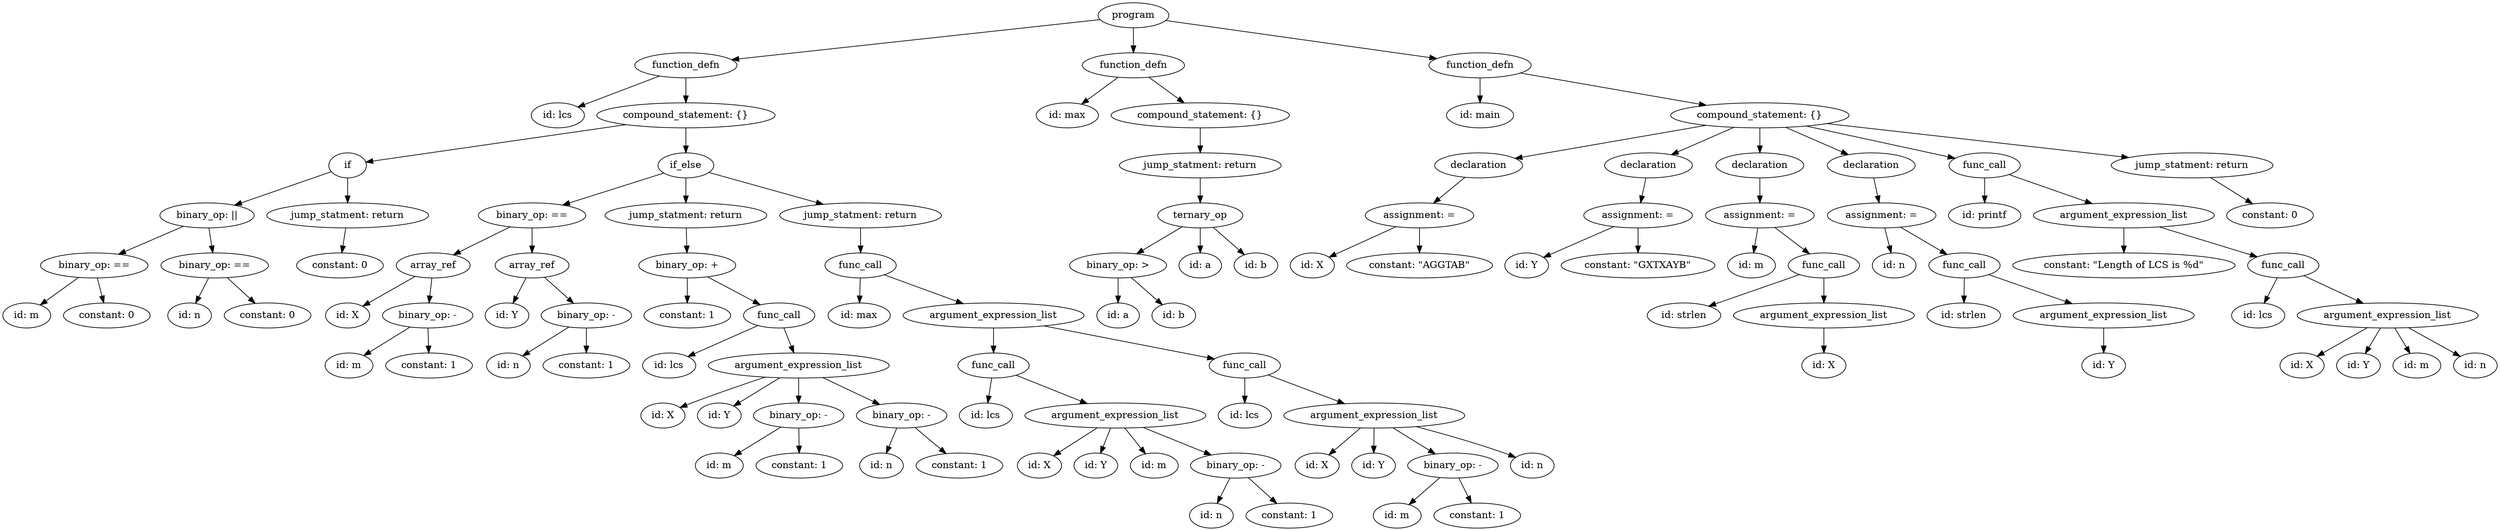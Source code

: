 strict digraph "" {
	graph [bb="0,0,3091,756"];
	node [label="\N"];
	299	[height=0.5,
		label=program,
		pos="1399,738",
		width=1.1389];
	237	[height=0.5,
		label=function_defn,
		pos="864,666",
		width=1.6667];
	299 -> 237	[pos="e,917.86,674.05 1360.1,731.91 1268.8,719.97 1040.1,690.05 928.01,675.38"];
	255	[height=0.5,
		label=function_defn,
		pos="1399,666",
		width=1.6667];
	299 -> 255	[pos="e,1399,684.1 1399,719.7 1399,711.98 1399,702.71 1399,694.11"];
	298	[height=0.5,
		label=function_defn,
		pos="1840,666",
		width=1.6667];
	299 -> 298	[pos="e,1788.2,675.22 1437,730.97 1513.2,718.87 1685.4,691.54 1778.1,676.82"];
	160	[height=0.5,
		label="id: lcs",
		pos="713,594",
		width=0.90278];
	237 -> 160	[pos="e,737.29,606.26 832.71,650.5 807.59,638.85 772.38,622.53 746.65,610.6"];
	236	[height=0.5,
		label="compound_statement: {}",
		pos="864,594",
		width=2.7984];
	237 -> 236	[pos="e,864,612.1 864,647.7 864,639.98 864,630.71 864,622.11"];
	239	[height=0.5,
		label="id: max",
		pos="1321,594",
		width=1.0694];
	255 -> 239	[pos="e,1337.9,610.19 1380.9,648.76 1370.4,639.31 1357,627.27 1345.5,616.98"];
	254	[height=0.5,
		label="compound_statement: {}",
		pos="1478,594",
		width=2.7984];
	255 -> 254	[pos="e,1459,611.88 1417.3,648.76 1427.4,639.86 1440,628.65 1451.2,618.78"];
	257	[height=0.5,
		label="id: main",
		pos="1840,594",
		width=1.125];
	298 -> 257	[pos="e,1840,612.1 1840,647.7 1840,639.98 1840,630.71 1840,622.11"];
	297	[height=0.5,
		label="compound_statement: {}",
		pos="2203,594",
		width=2.7984];
	298 -> 297	[pos="e,2137.3,607.66 1889,655.56 1950.2,643.74 2055.8,623.38 2127.5,609.57"];
	187	[height=0.5,
		label=if,
		pos="428,522",
		width=0.75];
	236 -> 187	[pos="e,454.19,527.2 791.51,581.36 697.12,566.21 535.73,540.3 464.09,528.79"];
	235	[height=0.5,
		label=if_else,
		pos="864,522",
		width=0.95833];
	236 -> 235	[pos="e,864,540.1 864,575.7 864,567.98 864,558.71 864,550.11"];
	253	[height=0.5,
		label="jump_statment: return",
		pos="1478,522",
		width=2.4914];
	254 -> 253	[pos="e,1478,540.1 1478,575.7 1478,567.98 1478,558.71 1478,550.11"];
	262	[height=0.5,
		label=declaration,
		pos="1848,522",
		width=1.3902];
	297 -> 262	[pos="e,1890.7,531.42 2137.9,580.16 2069.7,566.72 1964,545.87 1900.8,533.42"];
	267	[height=0.5,
		label=declaration,
		pos="2054,522",
		width=1.3902];
	297 -> 267	[pos="e,2083.5,536.86 2168.8,576.94 2146.2,566.3 2116.4,552.31 2092.8,541.25"];
	275	[height=0.5,
		label=declaration,
		pos="2203,522",
		width=1.3902];
	297 -> 275	[pos="e,2203,540.1 2203,575.7 2203,567.98 2203,558.71 2203,550.11"];
	283	[height=0.5,
		label=declaration,
		pos="2348,522",
		width=1.3902];
	297 -> 283	[pos="e,2319.3,536.86 2236.3,576.94 2258.3,566.3 2287.3,552.31 2310.2,541.25"];
	294	[height=0.5,
		label=func_call,
		pos="2480,522",
		width=1.2096];
	297 -> 294	[pos="e,2443.8,532.16 2258.7,578.92 2310.2,565.91 2385.8,546.81 2433.9,534.64"];
	296	[height=0.5,
		label="jump_statment: return",
		pos="2721,522",
		width=2.4914];
	297 -> 296	[pos="e,2648.9,532.75 2280.8,582.48 2377.1,569.47 2540.3,547.41 2638.7,534.13"];
	184	[height=0.5,
		label="binary_op: ||",
		pos="265,450",
		width=1.5346];
	187 -> 184	[pos="e,297.14,464.8 405.68,511.41 380.23,500.49 338.1,482.39 306.56,468.85"];
	186	[height=0.5,
		label="jump_statment: return",
		pos="428,450",
		width=2.4914];
	187 -> 186	[pos="e,428,468.1 428,503.7 428,495.98 428,486.71 428,478.11"];
	198	[height=0.5,
		label="binary_op: ==",
		pos="665,450",
		width=1.7151];
	235 -> 198	[pos="e,702.81,464.3 835.91,511.12 803.81,499.83 750.75,481.16 712.26,467.62"];
	212	[height=0.5,
		label="jump_statment: return",
		pos="864,450",
		width=2.4914];
	235 -> 212	[pos="e,864,468.1 864,503.7 864,495.98 864,486.71 864,478.11"];
	234	[height=0.5,
		label="jump_statment: return",
		pos="1064,450",
		width=2.4914];
	235 -> 234	[pos="e,1021.4,465.91 891.81,511.27 922.78,500.43 973.53,482.66 1011.9,469.22"];
	252	[height=0.5,
		label=ternary_op,
		pos="1478,450",
		width=1.354];
	253 -> 252	[pos="e,1478,468.1 1478,503.7 1478,495.98 1478,486.71 1478,478.11"];
	261	[height=0.5,
		label="assignment: =",
		pos="1760,450",
		width=1.6971];
	262 -> 261	[pos="e,1780.2,467.06 1828,505.12 1816.3,495.78 1801.3,483.84 1788.3,473.55"];
	266	[height=0.5,
		label="assignment: =",
		pos="2038,450",
		width=1.6971];
	267 -> 266	[pos="e,2041.9,468.1 2050,503.7 2048.3,495.98 2046.2,486.71 2044.2,478.11"];
	274	[height=0.5,
		label="assignment: =",
		pos="2203,450",
		width=1.6971];
	275 -> 274	[pos="e,2203,468.1 2203,503.7 2203,495.98 2203,486.71 2203,478.11"];
	282	[height=0.5,
		label="assignment: =",
		pos="2359,450",
		width=1.6971];
	283 -> 282	[pos="e,2356.3,468.1 2350.7,503.7 2351.9,495.98 2353.4,486.71 2354.7,478.11"];
	284	[height=0.5,
		label="id: printf",
		pos="2480,450",
		width=1.1735];
	294 -> 284	[pos="e,2480,468.1 2480,503.7 2480,495.98 2480,486.71 2480,478.11"];
	286	[height=0.5,
		label=argument_expression_list,
		pos="2642,450",
		width=2.8194];
	294 -> 286	[pos="e,2605.3,466.85 2509,508.49 2533.2,498.03 2568.1,482.92 2596.1,470.82"];
	295	[height=0.5,
		label="constant: 0",
		pos="2811,450",
		width=1.375];
	296 -> 295	[pos="e,2791.1,466.51 2742.3,504.41 2754.4,494.99 2769.7,483.09 2782.8,472.91"];
	180	[height=0.5,
		label="binary_op: ==",
		pos="127,378",
		width=1.7151];
	184 -> 180	[pos="e,156.51,393.97 236.41,434.5 215.87,424.08 187.95,409.92 165.46,398.51"];
	183	[height=0.5,
		label="binary_op: ==",
		pos="268,378",
		width=1.7151];
	184 -> 183	[pos="e,267.27,396.1 265.74,431.7 266.07,423.98 266.47,414.71 266.84,406.11"];
	185	[height=0.5,
		label="constant: 0",
		pos="426,378",
		width=1.375];
	186 -> 185	[pos="e,426.49,396.1 427.51,431.7 427.29,423.98 427.02,414.71 426.77,406.11"];
	192	[height=0.5,
		label=array_ref,
		pos="537,378",
		width=1.1944];
	198 -> 192	[pos="e,562.12,392.74 637.23,433.81 617.76,423.16 591.61,408.87 570.91,397.55"];
	197	[height=0.5,
		label=array_ref,
		pos="665,378",
		width=1.1944];
	198 -> 197	[pos="e,665,396.1 665,431.7 665,423.98 665,414.71 665,406.11"];
	211	[height=0.5,
		label="binary_op: +",
		pos="864,378",
		width=1.5707];
	212 -> 211	[pos="e,864,396.1 864,431.7 864,423.98 864,414.71 864,406.11"];
	233	[height=0.5,
		label=func_call,
		pos="1071,378",
		width=1.2096];
	234 -> 233	[pos="e,1069.3,396.1 1065.7,431.7 1066.5,423.98 1067.4,414.71 1068.3,406.11"];
	249	[height=0.5,
		label="binary_op: >",
		pos="1376,378",
		width=1.5707];
	252 -> 249	[pos="e,1398.8,394.64 1455.9,433.81 1441.6,424.04 1422.9,411.2 1407.2,400.4"];
	250	[height=0.5,
		label="id: a",
		pos="1478,378",
		width=0.75];
	252 -> 250	[pos="e,1478,396.1 1478,431.7 1478,423.98 1478,414.71 1478,406.11"];
	251	[height=0.5,
		label="id: b",
		pos="1550,378",
		width=0.75];
	252 -> 251	[pos="e,1535.3,393.25 1494.7,432.76 1504.6,423.14 1517.3,410.84 1528,400.43"];
	259	[height=0.5,
		label="id: X",
		pos="1624,378",
		width=0.79437];
	261 -> 259	[pos="e,1645.6,390.09 1730.8,433.98 1708.3,422.4 1677.3,406.43 1654.5,394.69"];
	260	[height=0.5,
		label="constant: \"AGGTAB\"",
		pos="1760,378",
		width=2.4734];
	261 -> 260	[pos="e,1760,396.1 1760,431.7 1760,423.98 1760,414.71 1760,406.11"];
	264	[height=0.5,
		label="id: Y",
		pos="1896,378",
		width=0.79437];
	266 -> 264	[pos="e,1917.7,389.72 2007.9,434.15 1984,422.39 1950.8,406.02 1926.8,394.17"];
	265	[height=0.5,
		label="constant: \"GXTXAYB\"",
		pos="2038,378",
		width=2.6539];
	266 -> 265	[pos="e,2038,396.1 2038,431.7 2038,423.98 2038,414.71 2038,406.11"];
	269	[height=0.5,
		label="id: m",
		pos="2182,378",
		width=0.83333];
	274 -> 269	[pos="e,2187,395.79 2197.9,432.05 2195.5,424.06 2192.6,414.33 2189.9,405.4"];
	273	[height=0.5,
		label=func_call,
		pos="2274,378",
		width=1.2096];
	274 -> 273	[pos="e,2257.8,394.99 2219.8,432.41 2229,423.39 2240.4,412.09 2250.5,402.21"];
	277	[height=0.5,
		label="id: n",
		pos="2363,378",
		width=0.75];
	282 -> 277	[pos="e,2362,396.1 2360,431.7 2360.4,423.98 2361,414.71 2361.5,406.11"];
	281	[height=0.5,
		label=func_call,
		pos="2452,378",
		width=1.2096];
	282 -> 281	[pos="e,2431.8,394.19 2380.6,432.76 2393.4,423.13 2409.7,410.81 2423.6,400.39"];
	285	[height=0.5,
		label="constant: \"Length of LCS is %d\"",
		pos="2642,378",
		width=3.5747];
	286 -> 285	[pos="e,2642,396.1 2642,431.7 2642,423.98 2642,414.71 2642,406.11"];
	293	[height=0.5,
		label=func_call,
		pos="2832,378",
		width=1.2096];
	286 -> 293	[pos="e,2800.6,390.58 2684.2,433.46 2716.1,421.71 2759.6,405.66 2791.2,394.03"];
	178	[height=0.5,
		label="id: m",
		pos="30,306",
		width=0.83333];
	180 -> 178	[pos="e,48.66,320.47 104.99,361.12 90.784,350.87 72.207,337.46 57.096,326.55"];
	179	[height=0.5,
		label="constant: 0",
		pos="128,306",
		width=1.375];
	180 -> 179	[pos="e,127.76,324.1 127.25,359.7 127.36,351.98 127.49,342.71 127.61,334.11"];
	181	[height=0.5,
		label="id: n",
		pos="237,306",
		width=0.75];
	183 -> 181	[pos="e,244.44,323.79 260.5,360.05 256.92,351.97 252.55,342.12 248.56,333.11"];
	182	[height=0.5,
		label="constant: 0",
		pos="332,306",
		width=1.375];
	183 -> 182	[pos="e,316.94,323.47 283.17,360.41 291.22,351.61 301.25,340.63 310.13,330.92"];
	188	[height=0.5,
		label="id: X",
		pos="435,306",
		width=0.79437];
	192 -> 188	[pos="e,453.86,319.94 515.37,362.15 499.83,351.49 478.78,337.04 462.12,325.61"];
	191	[height=0.5,
		label="binary_op: -",
		pos="536,306",
		width=1.5];
	192 -> 191	[pos="e,536.24,324.1 536.75,359.7 536.64,351.98 536.51,342.71 536.39,334.11"];
	193	[height=0.5,
		label="id: Y",
		pos="637,306",
		width=0.79437];
	197 -> 193	[pos="e,643.72,323.79 658.22,360.05 654.99,351.97 651.05,342.12 647.44,333.11"];
	196	[height=0.5,
		label="binary_op: -",
		pos="738,306",
		width=1.5];
	197 -> 196	[pos="e,720.99,323.31 681.56,361.12 691.04,352.03 703.11,340.46 713.65,330.35"];
	199	[height=0.5,
		label="constant: 1",
		pos="860,306",
		width=1.375];
	211 -> 199	[pos="e,860.98,324.1 863.01,359.7 862.57,351.98 862.04,342.71 861.55,334.11"];
	210	[height=0.5,
		label=func_call,
		pos="971,306",
		width=1.2096];
	211 -> 210	[pos="e,948.78,321.54 887.75,361.46 903.12,351.41 923.31,338.2 939.95,327.31"];
	213	[height=0.5,
		label="id: max",
		pos="1071,306",
		width=1.0694];
	233 -> 213	[pos="e,1071,324.1 1071,359.7 1071,351.98 1071,342.71 1071,334.11"];
	223	[height=0.5,
		label=argument_expression_list,
		pos="1229,306",
		width=2.8194];
	233 -> 223	[pos="e,1193.1,322.9 1099.6,364.32 1123.1,353.93 1156.7,339.02 1183.8,327.01"];
	247	[height=0.5,
		label="id: a",
		pos="1376,306",
		width=0.75];
	249 -> 247	[pos="e,1376,324.1 1376,359.7 1376,351.98 1376,342.71 1376,334.11"];
	248	[height=0.5,
		label="id: b",
		pos="1448,306",
		width=0.75];
	249 -> 248	[pos="e,1433.3,321.25 1392.7,360.76 1402.6,351.14 1415.3,338.84 1426,328.43"];
	270	[height=0.5,
		label="id: strlen",
		pos="2116,306",
		width=1.1735];
	273 -> 270	[pos="e,2144.1,319.46 2245.4,364.32 2219.6,352.89 2181.5,336 2153.3,323.52"];
	272	[height=0.5,
		label=argument_expression_list,
		pos="2278,306",
		width=2.8194];
	273 -> 272	[pos="e,2277,324.1 2275,359.7 2275.4,351.98 2276,342.71 2276.5,334.11"];
	278	[height=0.5,
		label="id: strlen",
		pos="2448,306",
		width=1.1735];
	281 -> 278	[pos="e,2449,324.1 2451,359.7 2450.6,351.98 2450,342.71 2449.5,334.11"];
	280	[height=0.5,
		label=argument_expression_list,
		pos="2610,306",
		width=2.8194];
	281 -> 280	[pos="e,2574.1,322.9 2480.6,364.32 2504.1,353.93 2537.7,339.02 2564.8,327.01"];
	287	[height=0.5,
		label="id: lcs",
		pos="2799,306",
		width=0.90278];
	293 -> 287	[pos="e,2806.9,323.79 2824,360.05 2820.2,351.97 2815.6,342.12 2811.3,333.11"];
	289	[height=0.5,
		label=argument_expression_list,
		pos="2951,306",
		width=2.8194];
	293 -> 289	[pos="e,2923.2,323.35 2856.1,362.83 2872.8,352.97 2895.5,339.64 2914.5,328.47"];
	189	[height=0.5,
		label="id: m",
		pos="444,234",
		width=0.83333];
	191 -> 189	[pos="e,462,248.7 515.12,289.12 501.74,278.93 484.26,265.63 469.98,254.77"];
	190	[height=0.5,
		label="constant: 1",
		pos="542,234",
		width=1.375];
	191 -> 190	[pos="e,540.53,252.1 537.48,287.7 538.14,279.98 538.94,270.71 539.68,262.11"];
	194	[height=0.5,
		label="id: n",
		pos="643,234",
		width=0.75];
	196 -> 194	[pos="e,660.66,248.01 716.44,289.12 702.35,278.73 683.86,265.11 668.96,254.12"];
	195	[height=0.5,
		label="constant: 1",
		pos="738,234",
		width=1.375];
	196 -> 195	[pos="e,738,252.1 738,287.7 738,279.98 738,270.71 738,262.11"];
	200	[height=0.5,
		label="id: lcs",
		pos="838,234",
		width=0.90278];
	210 -> 200	[pos="e,860.79,246.99 945.04,291.34 923.51,280.01 892.82,263.85 869.82,251.75"];
	202	[height=0.5,
		label=argument_expression_list,
		pos="990,234",
		width=2.8194];
	210 -> 202	[pos="e,985.31,252.28 975.6,288.05 977.71,280.26 980.28,270.82 982.65,262.08"];
	222	[height=0.5,
		label=func_call,
		pos="1229,234",
		width=1.2096];
	223 -> 222	[pos="e,1229,252.1 1229,287.7 1229,279.98 1229,270.71 1229,262.11"];
	232	[height=0.5,
		label=func_call,
		pos="1542,234",
		width=1.2096];
	223 -> 232	[pos="e,1504.4,243.4 1289.3,291.5 1349.2,278.11 1439.7,257.87 1494.6,245.6"];
	271	[height=0.5,
		label="id: X",
		pos="2278,234",
		width=0.79437];
	272 -> 271	[pos="e,2278,252.1 2278,287.7 2278,279.98 2278,270.71 2278,262.11"];
	279	[height=0.5,
		label="id: Y",
		pos="2610,234",
		width=0.79437];
	280 -> 279	[pos="e,2610,252.1 2610,287.7 2610,279.98 2610,270.71 2610,262.11"];
	288	[height=0.5,
		label="id: X",
		pos="2837,234",
		width=0.79437];
	289 -> 288	[pos="e,2856.8,247.15 2924.3,288.59 2906.7,277.78 2883.7,263.65 2865.7,252.61"];
	290	[height=0.5,
		label="id: Y",
		pos="2912,234",
		width=0.79437];
	289 -> 290	[pos="e,2921.1,251.31 2941.6,288.05 2936.9,279.68 2931.2,269.4 2926,260.13"];
	291	[height=0.5,
		label="id: m",
		pos="2989,234",
		width=0.83333];
	289 -> 291	[pos="e,2980.1,251.31 2960.2,288.05 2964.7,279.68 2970.3,269.4 2975.4,260.13"];
	292	[height=0.5,
		label="id: n",
		pos="3064,234",
		width=0.75];
	289 -> 292	[pos="e,3044.7,246.93 2977.5,288.59 2995,277.71 3018,263.47 3035.9,252.4"];
	201	[height=0.5,
		label="id: X",
		pos="814,162",
		width=0.79437];
	202 -> 201	[pos="e,836.2,173.49 947.43,217.6 919.77,207.39 883.03,193.45 851,180 849.19,179.24 847.34,178.45 845.48,177.63"];
	203	[height=0.5,
		label="id: Y",
		pos="889,162",
		width=0.79437];
	202 -> 203	[pos="e,907.72,175.97 966.06,216.41 951.14,206.07 931.9,192.73 916.37,181.97"];
	206	[height=0.5,
		label="binary_op: -",
		pos="990,162",
		width=1.5];
	202 -> 206	[pos="e,990,180.1 990,215.7 990,207.98 990,198.71 990,190.11"];
	209	[height=0.5,
		label="binary_op: -",
		pos="1116,162",
		width=1.5];
	202 -> 209	[pos="e,1089.2,177.88 1019.5,216.59 1037.8,206.47 1061.2,193.44 1080.4,182.75"];
	214	[height=0.5,
		label="id: lcs",
		pos="1225,162",
		width=0.90278];
	222 -> 214	[pos="e,1226,180.1 1228,215.7 1227.6,207.98 1227,198.71 1226.5,190.11"];
	216	[height=0.5,
		label=argument_expression_list,
		pos="1377,162",
		width=2.8194];
	222 -> 216	[pos="e,1343.2,179 1256.5,220 1278.2,209.73 1308.9,195.2 1333.9,183.39"];
	224	[height=0.5,
		label="id: lcs",
		pos="1542,162",
		width=0.90278];
	232 -> 224	[pos="e,1542,180.1 1542,215.7 1542,207.98 1542,198.71 1542,190.11"];
	226	[height=0.5,
		label=argument_expression_list,
		pos="1706,162",
		width=2.8194];
	232 -> 226	[pos="e,1668.9,178.85 1571.3,220.49 1595.8,210.03 1631.2,194.92 1659.6,182.82"];
	204	[height=0.5,
		label="id: m",
		pos="892,90",
		width=0.83333];
	206 -> 204	[pos="e,910.72,104.37 968.25,145.46 953.69,135.07 934.43,121.3 918.9,110.22"];
	205	[height=0.5,
		label="constant: 1",
		pos="990,90",
		width=1.375];
	206 -> 205	[pos="e,990,108.1 990,143.7 990,135.98 990,126.71 990,118.11"];
	207	[height=0.5,
		label="id: n",
		pos="1085,90",
		width=0.75];
	209 -> 207	[pos="e,1092.4,107.79 1108.5,144.05 1104.9,135.97 1100.6,126.12 1096.6,117.11"];
	208	[height=0.5,
		label="constant: 1",
		pos="1180,90",
		width=1.375];
	209 -> 208	[pos="e,1164.9,107.47 1131.2,144.41 1139.2,135.61 1149.3,124.63 1158.1,114.92"];
	215	[height=0.5,
		label="id: X",
		pos="1276,90",
		width=0.79437];
	216 -> 215	[pos="e,1294.7,103.97 1353.1,144.41 1338.1,134.07 1318.9,120.73 1303.4,109.97"];
	217	[height=0.5,
		label="id: Y",
		pos="1351,90",
		width=0.79437];
	216 -> 217	[pos="e,1357.2,107.62 1370.6,143.7 1367.6,135.7 1364,126.02 1360.7,117.15"];
	218	[height=0.5,
		label="id: m",
		pos="1428,90",
		width=0.83333];
	216 -> 218	[pos="e,1416.5,106.83 1389.3,144.05 1395.7,135.38 1403.5,124.67 1410.4,115.15"];
	221	[height=0.5,
		label="binary_op: -",
		pos="1530,90",
		width=1.5];
	216 -> 221	[pos="e,1499.5,104.97 1412.1,144.94 1435.4,134.29 1466,120.28 1490.2,109.21"];
	225	[height=0.5,
		label="id: X",
		pos="1631,90",
		width=0.79437];
	226 -> 225	[pos="e,1646.5,105.42 1687.8,144.05 1677.7,134.55 1664.8,122.59 1654,112.44"];
	227	[height=0.5,
		label="id: Y",
		pos="1706,90",
		width=0.79437];
	226 -> 227	[pos="e,1706,108.1 1706,143.7 1706,135.98 1706,126.71 1706,118.11"];
	230	[height=0.5,
		label="binary_op: -",
		pos="1807,90",
		width=1.5];
	226 -> 230	[pos="e,1784.6,106.51 1729.9,144.41 1743.8,134.81 1761.4,122.63 1776.2,112.33"];
	231	[height=0.5,
		label="id: n",
		pos="1906,90",
		width=0.75];
	226 -> 231	[pos="e,1884.9,101.53 1756.8,146.42 1789.5,136.59 1832.7,122.76 1870,108 1871.8,107.28 1873.7,106.5 1875.6,105.7"];
	219	[height=0.5,
		label="id: n",
		pos="1503,18",
		width=0.75];
	221 -> 219	[pos="e,1509.5,35.789 1523.5,72.055 1520.4,64.059 1516.6,54.331 1513.2,45.4"];
	220	[height=0.5,
		label="constant: 1",
		pos="1598,18",
		width=1.375];
	221 -> 220	[pos="e,1582.3,35.147 1545.8,72.765 1554.5,63.753 1565.6,52.385 1575.2,42.426"];
	228	[height=0.5,
		label="id: m",
		pos="1736,18",
		width=0.83333];
	230 -> 228	[pos="e,1750.9,33.717 1790.5,72.765 1780.9,63.275 1768.6,51.172 1758.2,40.853"];
	229	[height=0.5,
		label="constant: 1",
		pos="1834,18",
		width=1.375];
	230 -> 229	[pos="e,1827.3,36.275 1813.5,72.055 1816.6,64.176 1820.3,54.617 1823.7,45.794"];
}
